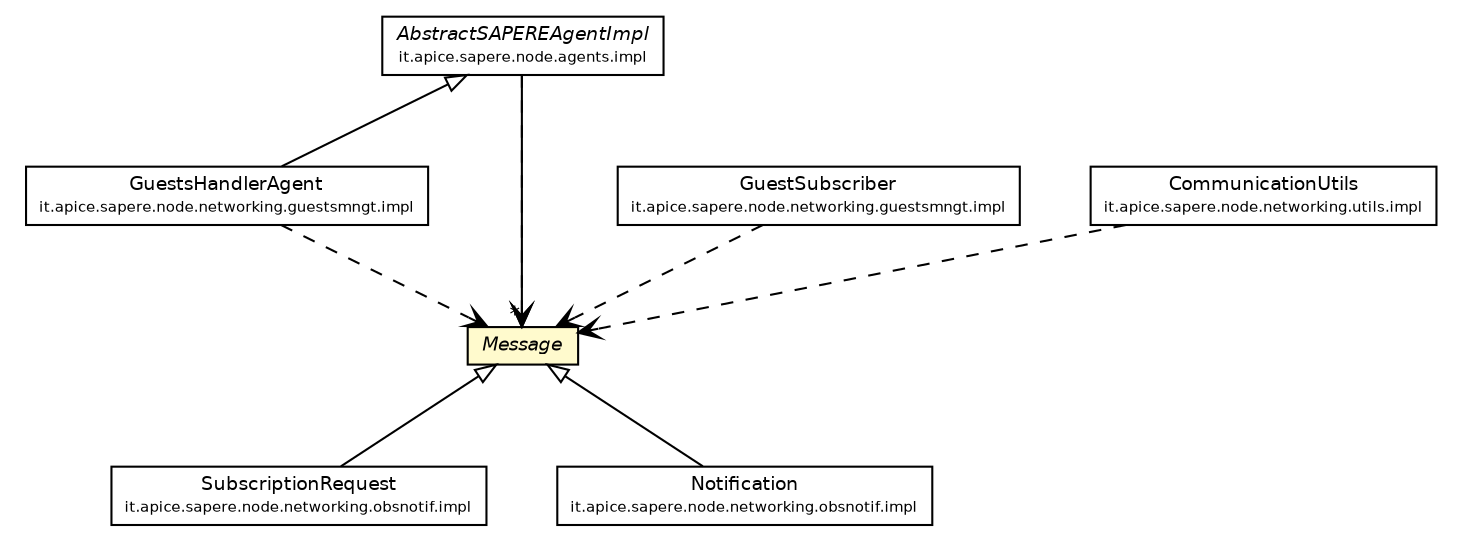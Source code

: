 #!/usr/local/bin/dot
#
# Class diagram 
# Generated by UmlGraph version 4.4 (http://www.spinellis.gr/sw/umlgraph)
#

digraph G {
	edge [fontname="Helvetica",fontsize=10,labelfontname="Helvetica",labelfontsize=10];
	node [fontname="Helvetica",fontsize=10,shape=plaintext];
	// it.apice.sapere.node.agents.impl.AbstractSAPEREAgentImpl
	c64119 [label=<<table border="0" cellborder="1" cellspacing="0" cellpadding="2" port="p" href="../../agents/impl/AbstractSAPEREAgentImpl.html">
		<tr><td><table border="0" cellspacing="0" cellpadding="1">
			<tr><td><font face="Helvetica-Oblique"> AbstractSAPEREAgentImpl </font></td></tr>
			<tr><td><font point-size="7.0"> it.apice.sapere.node.agents.impl </font></td></tr>
		</table></td></tr>
		</table>>, fontname="Helvetica", fontcolor="black", fontsize=9.0];
	// it.apice.sapere.node.networking.guestsmngt.impl.GuestSubscriber
	c64130 [label=<<table border="0" cellborder="1" cellspacing="0" cellpadding="2" port="p" href="../guestsmngt/impl/GuestSubscriber.html">
		<tr><td><table border="0" cellspacing="0" cellpadding="1">
			<tr><td> GuestSubscriber </td></tr>
			<tr><td><font point-size="7.0"> it.apice.sapere.node.networking.guestsmngt.impl </font></td></tr>
		</table></td></tr>
		</table>>, fontname="Helvetica", fontcolor="black", fontsize=9.0];
	// it.apice.sapere.node.networking.guestsmngt.impl.GuestsHandlerAgent
	c64131 [label=<<table border="0" cellborder="1" cellspacing="0" cellpadding="2" port="p" href="../guestsmngt/impl/GuestsHandlerAgent.html">
		<tr><td><table border="0" cellspacing="0" cellpadding="1">
			<tr><td> GuestsHandlerAgent </td></tr>
			<tr><td><font point-size="7.0"> it.apice.sapere.node.networking.guestsmngt.impl </font></td></tr>
		</table></td></tr>
		</table>>, fontname="Helvetica", fontcolor="black", fontsize=9.0];
	// it.apice.sapere.node.networking.impl.Message
	c64140 [label=<<table border="0" cellborder="1" cellspacing="0" cellpadding="2" port="p" bgcolor="lemonChiffon" href="./Message.html">
		<tr><td><table border="0" cellspacing="0" cellpadding="1">
			<tr><td><font face="Helvetica-Oblique"> Message </font></td></tr>
		</table></td></tr>
		</table>>, fontname="Helvetica", fontcolor="black", fontsize=9.0];
	// it.apice.sapere.node.networking.obsnotif.impl.SubscriptionRequest
	c64142 [label=<<table border="0" cellborder="1" cellspacing="0" cellpadding="2" port="p" href="../obsnotif/impl/SubscriptionRequest.html">
		<tr><td><table border="0" cellspacing="0" cellpadding="1">
			<tr><td> SubscriptionRequest </td></tr>
			<tr><td><font point-size="7.0"> it.apice.sapere.node.networking.obsnotif.impl </font></td></tr>
		</table></td></tr>
		</table>>, fontname="Helvetica", fontcolor="black", fontsize=9.0];
	// it.apice.sapere.node.networking.obsnotif.impl.Notification
	c64144 [label=<<table border="0" cellborder="1" cellspacing="0" cellpadding="2" port="p" href="../obsnotif/impl/Notification.html">
		<tr><td><table border="0" cellspacing="0" cellpadding="1">
			<tr><td> Notification </td></tr>
			<tr><td><font point-size="7.0"> it.apice.sapere.node.networking.obsnotif.impl </font></td></tr>
		</table></td></tr>
		</table>>, fontname="Helvetica", fontcolor="black", fontsize=9.0];
	// it.apice.sapere.node.networking.utils.impl.CommunicationUtils
	c64146 [label=<<table border="0" cellborder="1" cellspacing="0" cellpadding="2" port="p" href="../utils/impl/CommunicationUtils.html">
		<tr><td><table border="0" cellspacing="0" cellpadding="1">
			<tr><td> CommunicationUtils </td></tr>
			<tr><td><font point-size="7.0"> it.apice.sapere.node.networking.utils.impl </font></td></tr>
		</table></td></tr>
		</table>>, fontname="Helvetica", fontcolor="black", fontsize=9.0];
	//it.apice.sapere.node.networking.guestsmngt.impl.GuestsHandlerAgent extends it.apice.sapere.node.agents.impl.AbstractSAPEREAgentImpl
	c64119:p -> c64131:p [dir=back,arrowtail=empty];
	//it.apice.sapere.node.networking.obsnotif.impl.SubscriptionRequest extends it.apice.sapere.node.networking.impl.Message
	c64140:p -> c64142:p [dir=back,arrowtail=empty];
	//it.apice.sapere.node.networking.obsnotif.impl.Notification extends it.apice.sapere.node.networking.impl.Message
	c64140:p -> c64144:p [dir=back,arrowtail=empty];
	// it.apice.sapere.node.agents.impl.AbstractSAPEREAgentImpl NAVASSOC it.apice.sapere.node.networking.impl.Message
	c64119:p -> c64140:p [taillabel="", label="", headlabel="*", fontname="Helvetica", fontcolor="black", fontsize=10.0, color="black", arrowhead=open];
	// it.apice.sapere.node.agents.impl.AbstractSAPEREAgentImpl DEPEND it.apice.sapere.node.networking.impl.Message
	c64119:p -> c64140:p [taillabel="", label="", headlabel="", fontname="Helvetica", fontcolor="black", fontsize=10.0, color="black", arrowhead=open, style=dashed];
	// it.apice.sapere.node.networking.guestsmngt.impl.GuestSubscriber DEPEND it.apice.sapere.node.networking.impl.Message
	c64130:p -> c64140:p [taillabel="", label="", headlabel="", fontname="Helvetica", fontcolor="black", fontsize=10.0, color="black", arrowhead=open, style=dashed];
	// it.apice.sapere.node.networking.guestsmngt.impl.GuestsHandlerAgent DEPEND it.apice.sapere.node.networking.impl.Message
	c64131:p -> c64140:p [taillabel="", label="", headlabel="", fontname="Helvetica", fontcolor="black", fontsize=10.0, color="black", arrowhead=open, style=dashed];
	// it.apice.sapere.node.networking.utils.impl.CommunicationUtils DEPEND it.apice.sapere.node.networking.impl.Message
	c64146:p -> c64140:p [taillabel="", label="", headlabel="", fontname="Helvetica", fontcolor="black", fontsize=10.0, color="black", arrowhead=open, style=dashed];
}

